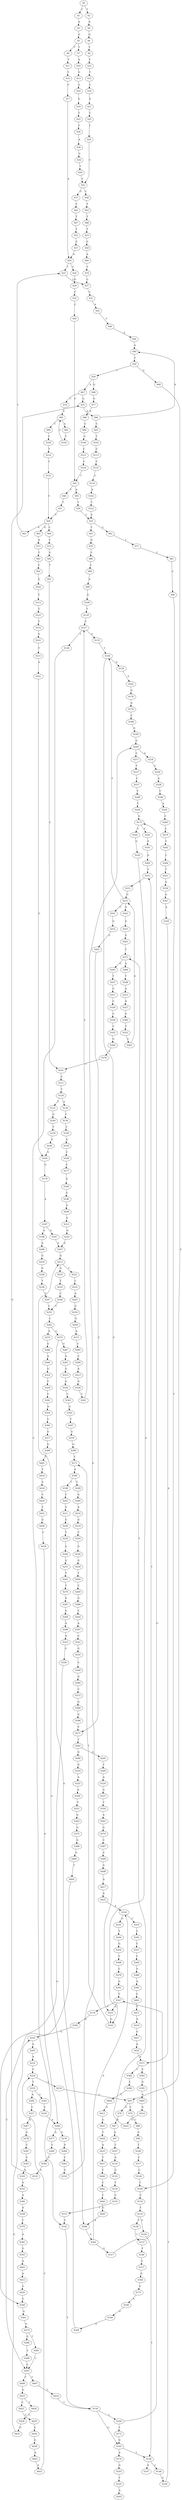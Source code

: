 strict digraph  {
	S0 -> S1 [ label = C ];
	S0 -> S2 [ label = T ];
	S1 -> S3 [ label = A ];
	S2 -> S4 [ label = A ];
	S3 -> S5 [ label = G ];
	S4 -> S6 [ label = G ];
	S5 -> S7 [ label = T ];
	S5 -> S8 [ label = C ];
	S6 -> S9 [ label = T ];
	S7 -> S10 [ label = A ];
	S8 -> S11 [ label = T ];
	S9 -> S12 [ label = T ];
	S10 -> S13 [ label = G ];
	S11 -> S14 [ label = T ];
	S12 -> S15 [ label = T ];
	S13 -> S16 [ label = G ];
	S14 -> S17 [ label = C ];
	S15 -> S18 [ label = C ];
	S16 -> S19 [ label = G ];
	S17 -> S20 [ label = A ];
	S18 -> S21 [ label = A ];
	S19 -> S22 [ label = T ];
	S20 -> S23 [ label = T ];
	S20 -> S24 [ label = C ];
	S21 -> S25 [ label = C ];
	S22 -> S26 [ label = C ];
	S23 -> S27 [ label = C ];
	S24 -> S28 [ label = G ];
	S25 -> S29 [ label = T ];
	S26 -> S30 [ label = A ];
	S27 -> S31 [ label = C ];
	S28 -> S32 [ label = C ];
	S29 -> S33 [ label = C ];
	S30 -> S34 [ label = C ];
	S31 -> S35 [ label = A ];
	S32 -> S36 [ label = C ];
	S33 -> S37 [ label = G ];
	S33 -> S38 [ label = C ];
	S34 -> S39 [ label = T ];
	S35 -> S40 [ label = G ];
	S36 -> S41 [ label = C ];
	S37 -> S42 [ label = C ];
	S38 -> S43 [ label = T ];
	S39 -> S33 [ label = C ];
	S40 -> S44 [ label = A ];
	S41 -> S45 [ label = A ];
	S41 -> S46 [ label = T ];
	S42 -> S47 [ label = T ];
	S43 -> S48 [ label = T ];
	S44 -> S49 [ label = A ];
	S45 -> S50 [ label = T ];
	S46 -> S51 [ label = T ];
	S47 -> S52 [ label = T ];
	S48 -> S53 [ label = T ];
	S49 -> S54 [ label = C ];
	S50 -> S55 [ label = C ];
	S51 -> S56 [ label = C ];
	S52 -> S57 [ label = C ];
	S53 -> S58 [ label = C ];
	S54 -> S59 [ label = C ];
	S54 -> S60 [ label = A ];
	S55 -> S61 [ label = T ];
	S55 -> S62 [ label = G ];
	S56 -> S63 [ label = A ];
	S56 -> S64 [ label = C ];
	S56 -> S65 [ label = G ];
	S57 -> S20 [ label = A ];
	S58 -> S66 [ label = A ];
	S59 -> S67 [ label = A ];
	S59 -> S68 [ label = G ];
	S60 -> S69 [ label = G ];
	S61 -> S70 [ label = G ];
	S62 -> S71 [ label = T ];
	S63 -> S23 [ label = T ];
	S64 -> S72 [ label = T ];
	S65 -> S73 [ label = A ];
	S66 -> S74 [ label = T ];
	S67 -> S75 [ label = G ];
	S67 -> S76 [ label = C ];
	S68 -> S77 [ label = G ];
	S69 -> S78 [ label = G ];
	S69 -> S79 [ label = C ];
	S70 -> S80 [ label = C ];
	S71 -> S81 [ label = C ];
	S72 -> S82 [ label = G ];
	S73 -> S83 [ label = T ];
	S74 -> S27 [ label = C ];
	S75 -> S84 [ label = A ];
	S76 -> S85 [ label = C ];
	S77 -> S86 [ label = A ];
	S78 -> S87 [ label = A ];
	S79 -> S88 [ label = C ];
	S80 -> S89 [ label = C ];
	S81 -> S90 [ label = C ];
	S82 -> S91 [ label = T ];
	S83 -> S92 [ label = C ];
	S84 -> S93 [ label = C ];
	S84 -> S49 [ label = A ];
	S85 -> S94 [ label = C ];
	S85 -> S95 [ label = A ];
	S86 -> S96 [ label = C ];
	S87 -> S97 [ label = A ];
	S88 -> S98 [ label = G ];
	S89 -> S99 [ label = A ];
	S90 -> S100 [ label = T ];
	S91 -> S101 [ label = C ];
	S92 -> S102 [ label = G ];
	S93 -> S103 [ label = T ];
	S94 -> S104 [ label = C ];
	S95 -> S105 [ label = C ];
	S96 -> S106 [ label = G ];
	S97 -> S107 [ label = T ];
	S98 -> S108 [ label = T ];
	S99 -> S109 [ label = G ];
	S100 -> S110 [ label = C ];
	S101 -> S111 [ label = C ];
	S102 -> S112 [ label = T ];
	S103 -> S113 [ label = C ];
	S104 -> S114 [ label = T ];
	S105 -> S85 [ label = C ];
	S106 -> S115 [ label = C ];
	S107 -> S116 [ label = A ];
	S108 -> S117 [ label = C ];
	S109 -> S118 [ label = T ];
	S110 -> S119 [ label = T ];
	S111 -> S120 [ label = T ];
	S112 -> S121 [ label = T ];
	S113 -> S122 [ label = C ];
	S114 -> S123 [ label = T ];
	S115 -> S124 [ label = C ];
	S116 -> S125 [ label = G ];
	S117 -> S126 [ label = C ];
	S118 -> S127 [ label = C ];
	S119 -> S128 [ label = T ];
	S119 -> S129 [ label = G ];
	S120 -> S130 [ label = A ];
	S120 -> S131 [ label = T ];
	S121 -> S132 [ label = T ];
	S122 -> S133 [ label = C ];
	S123 -> S56 [ label = C ];
	S124 -> S41 [ label = C ];
	S125 -> S134 [ label = T ];
	S126 -> S100 [ label = T ];
	S127 -> S135 [ label = G ];
	S127 -> S136 [ label = T ];
	S128 -> S137 [ label = C ];
	S129 -> S138 [ label = T ];
	S130 -> S139 [ label = C ];
	S131 -> S140 [ label = G ];
	S132 -> S141 [ label = G ];
	S133 -> S142 [ label = A ];
	S134 -> S143 [ label = C ];
	S135 -> S144 [ label = T ];
	S136 -> S145 [ label = C ];
	S137 -> S146 [ label = T ];
	S138 -> S147 [ label = A ];
	S138 -> S148 [ label = C ];
	S139 -> S149 [ label = T ];
	S140 -> S150 [ label = T ];
	S141 -> S151 [ label = T ];
	S142 -> S152 [ label = T ];
	S143 -> S153 [ label = T ];
	S144 -> S154 [ label = A ];
	S144 -> S155 [ label = G ];
	S145 -> S156 [ label = T ];
	S146 -> S157 [ label = C ];
	S148 -> S158 [ label = G ];
	S149 -> S159 [ label = A ];
	S150 -> S160 [ label = A ];
	S151 -> S161 [ label = A ];
	S152 -> S55 [ label = C ];
	S153 -> S145 [ label = C ];
	S154 -> S162 [ label = A ];
	S155 -> S163 [ label = G ];
	S156 -> S164 [ label = C ];
	S156 -> S165 [ label = G ];
	S157 -> S166 [ label = G ];
	S158 -> S167 [ label = T ];
	S159 -> S168 [ label = C ];
	S160 -> S169 [ label = G ];
	S161 -> S169 [ label = G ];
	S162 -> S170 [ label = G ];
	S163 -> S171 [ label = T ];
	S164 -> S172 [ label = T ];
	S164 -> S173 [ label = G ];
	S165 -> S174 [ label = A ];
	S165 -> S138 [ label = T ];
	S166 -> S175 [ label = G ];
	S167 -> S176 [ label = C ];
	S167 -> S155 [ label = G ];
	S168 -> S177 [ label = C ];
	S169 -> S178 [ label = G ];
	S170 -> S179 [ label = A ];
	S171 -> S180 [ label = A ];
	S172 -> S165 [ label = G ];
	S173 -> S181 [ label = A ];
	S173 -> S182 [ label = T ];
	S174 -> S183 [ label = G ];
	S175 -> S184 [ label = A ];
	S176 -> S185 [ label = G ];
	S177 -> S186 [ label = A ];
	S178 -> S187 [ label = A ];
	S179 -> S188 [ label = C ];
	S180 -> S189 [ label = T ];
	S180 -> S190 [ label = C ];
	S181 -> S191 [ label = A ];
	S182 -> S192 [ label = G ];
	S183 -> S193 [ label = T ];
	S184 -> S194 [ label = G ];
	S185 -> S195 [ label = G ];
	S186 -> S196 [ label = G ];
	S187 -> S197 [ label = G ];
	S187 -> S198 [ label = A ];
	S188 -> S199 [ label = G ];
	S189 -> S200 [ label = G ];
	S190 -> S201 [ label = C ];
	S191 -> S202 [ label = G ];
	S192 -> S163 [ label = G ];
	S193 -> S203 [ label = A ];
	S194 -> S204 [ label = A ];
	S195 -> S205 [ label = A ];
	S196 -> S206 [ label = G ];
	S197 -> S207 [ label = A ];
	S198 -> S208 [ label = A ];
	S199 -> S209 [ label = G ];
	S200 -> S210 [ label = A ];
	S201 -> S211 [ label = G ];
	S202 -> S212 [ label = T ];
	S204 -> S213 [ label = G ];
	S205 -> S214 [ label = A ];
	S206 -> S215 [ label = A ];
	S207 -> S213 [ label = G ];
	S208 -> S216 [ label = G ];
	S209 -> S217 [ label = C ];
	S209 -> S218 [ label = A ];
	S210 -> S219 [ label = G ];
	S211 -> S220 [ label = G ];
	S212 -> S221 [ label = C ];
	S213 -> S222 [ label = T ];
	S213 -> S223 [ label = G ];
	S214 -> S224 [ label = C ];
	S215 -> S225 [ label = G ];
	S216 -> S226 [ label = G ];
	S217 -> S227 [ label = T ];
	S218 -> S228 [ label = C ];
	S219 -> S229 [ label = C ];
	S220 -> S230 [ label = T ];
	S221 -> S231 [ label = G ];
	S222 -> S232 [ label = C ];
	S223 -> S233 [ label = T ];
	S224 -> S234 [ label = A ];
	S224 -> S235 [ label = T ];
	S225 -> S207 [ label = A ];
	S226 -> S236 [ label = T ];
	S227 -> S237 [ label = C ];
	S228 -> S238 [ label = A ];
	S229 -> S239 [ label = G ];
	S230 -> S240 [ label = G ];
	S231 -> S241 [ label = C ];
	S231 -> S144 [ label = T ];
	S231 -> S242 [ label = A ];
	S232 -> S243 [ label = A ];
	S233 -> S244 [ label = C ];
	S234 -> S69 [ label = G ];
	S235 -> S245 [ label = G ];
	S235 -> S246 [ label = A ];
	S236 -> S247 [ label = C ];
	S237 -> S248 [ label = T ];
	S238 -> S249 [ label = C ];
	S239 -> S250 [ label = G ];
	S240 -> S251 [ label = G ];
	S241 -> S252 [ label = G ];
	S242 -> S253 [ label = G ];
	S243 -> S254 [ label = G ];
	S244 -> S255 [ label = C ];
	S245 -> S256 [ label = C ];
	S246 -> S257 [ label = C ];
	S247 -> S255 [ label = C ];
	S248 -> S258 [ label = C ];
	S249 -> S259 [ label = A ];
	S250 -> S260 [ label = T ];
	S251 -> S261 [ label = T ];
	S252 -> S262 [ label = G ];
	S253 -> S263 [ label = G ];
	S254 -> S264 [ label = G ];
	S255 -> S265 [ label = C ];
	S256 -> S266 [ label = A ];
	S257 -> S267 [ label = A ];
	S258 -> S173 [ label = G ];
	S259 -> S268 [ label = C ];
	S260 -> S269 [ label = C ];
	S261 -> S270 [ label = T ];
	S262 -> S271 [ label = C ];
	S263 -> S272 [ label = T ];
	S264 -> S273 [ label = A ];
	S265 -> S274 [ label = A ];
	S265 -> S275 [ label = G ];
	S266 -> S276 [ label = G ];
	S266 -> S277 [ label = A ];
	S267 -> S278 [ label = A ];
	S268 -> S279 [ label = C ];
	S269 -> S280 [ label = G ];
	S270 -> S281 [ label = A ];
	S271 -> S282 [ label = T ];
	S272 -> S283 [ label = G ];
	S272 -> S284 [ label = A ];
	S273 -> S285 [ label = C ];
	S274 -> S286 [ label = G ];
	S275 -> S287 [ label = G ];
	S275 -> S288 [ label = A ];
	S276 -> S289 [ label = A ];
	S277 -> S290 [ label = C ];
	S278 -> S291 [ label = C ];
	S279 -> S292 [ label = T ];
	S280 -> S293 [ label = C ];
	S281 -> S294 [ label = G ];
	S282 -> S295 [ label = A ];
	S282 -> S296 [ label = G ];
	S283 -> S297 [ label = T ];
	S284 -> S298 [ label = T ];
	S285 -> S299 [ label = C ];
	S286 -> S300 [ label = A ];
	S287 -> S301 [ label = A ];
	S288 -> S302 [ label = A ];
	S289 -> S303 [ label = C ];
	S290 -> S304 [ label = C ];
	S291 -> S305 [ label = G ];
	S292 -> S306 [ label = C ];
	S293 -> S307 [ label = A ];
	S294 -> S308 [ label = A ];
	S295 -> S309 [ label = T ];
	S296 -> S310 [ label = G ];
	S297 -> S311 [ label = C ];
	S298 -> S312 [ label = A ];
	S299 -> S313 [ label = A ];
	S300 -> S314 [ label = G ];
	S301 -> S315 [ label = G ];
	S302 -> S316 [ label = A ];
	S302 -> S317 [ label = G ];
	S303 -> S318 [ label = G ];
	S304 -> S319 [ label = A ];
	S305 -> S320 [ label = A ];
	S306 -> S321 [ label = T ];
	S307 -> S322 [ label = C ];
	S308 -> S323 [ label = A ];
	S309 -> S324 [ label = A ];
	S310 -> S325 [ label = A ];
	S311 -> S326 [ label = C ];
	S312 -> S327 [ label = A ];
	S313 -> S328 [ label = G ];
	S314 -> S329 [ label = C ];
	S315 -> S330 [ label = G ];
	S316 -> S331 [ label = G ];
	S316 -> S332 [ label = C ];
	S317 -> S212 [ label = T ];
	S318 -> S209 [ label = G ];
	S319 -> S75 [ label = G ];
	S320 -> S333 [ label = A ];
	S321 -> S334 [ label = A ];
	S322 -> S335 [ label = G ];
	S323 -> S336 [ label = G ];
	S324 -> S337 [ label = G ];
	S325 -> S338 [ label = A ];
	S326 -> S339 [ label = C ];
	S327 -> S340 [ label = G ];
	S328 -> S341 [ label = T ];
	S329 -> S342 [ label = C ];
	S330 -> S343 [ label = C ];
	S331 -> S344 [ label = T ];
	S332 -> S345 [ label = C ];
	S333 -> S346 [ label = A ];
	S334 -> S347 [ label = G ];
	S335 -> S348 [ label = C ];
	S336 -> S349 [ label = G ];
	S337 -> S350 [ label = T ];
	S338 -> S351 [ label = T ];
	S339 -> S352 [ label = T ];
	S340 -> S353 [ label = T ];
	S341 -> S127 [ label = C ];
	S342 -> S354 [ label = A ];
	S343 -> S355 [ label = G ];
	S344 -> S356 [ label = G ];
	S345 -> S357 [ label = C ];
	S346 -> S358 [ label = A ];
	S347 -> S359 [ label = A ];
	S348 -> S360 [ label = G ];
	S349 -> S361 [ label = G ];
	S350 -> S362 [ label = A ];
	S351 -> S363 [ label = G ];
	S352 -> S364 [ label = G ];
	S353 -> S365 [ label = C ];
	S354 -> S366 [ label = C ];
	S355 -> S367 [ label = T ];
	S356 -> S368 [ label = T ];
	S357 -> S369 [ label = C ];
	S358 -> S370 [ label = C ];
	S359 -> S371 [ label = A ];
	S360 -> S372 [ label = C ];
	S361 -> S373 [ label = G ];
	S362 -> S374 [ label = G ];
	S363 -> S375 [ label = G ];
	S364 -> S376 [ label = T ];
	S365 -> S231 [ label = G ];
	S366 -> S377 [ label = G ];
	S367 -> S378 [ label = G ];
	S368 -> S379 [ label = C ];
	S369 -> S380 [ label = G ];
	S370 -> S381 [ label = A ];
	S371 -> S382 [ label = T ];
	S371 -> S383 [ label = C ];
	S372 -> S384 [ label = G ];
	S373 -> S385 [ label = T ];
	S373 -> S386 [ label = G ];
	S374 -> S387 [ label = C ];
	S375 -> S388 [ label = G ];
	S376 -> S101 [ label = C ];
	S377 -> S389 [ label = G ];
	S378 -> S390 [ label = G ];
	S379 -> S391 [ label = G ];
	S380 -> S392 [ label = A ];
	S381 -> S393 [ label = G ];
	S382 -> S394 [ label = C ];
	S383 -> S395 [ label = G ];
	S384 -> S396 [ label = G ];
	S385 -> S397 [ label = C ];
	S386 -> S398 [ label = T ];
	S387 -> S399 [ label = C ];
	S388 -> S400 [ label = G ];
	S389 -> S401 [ label = T ];
	S390 -> S171 [ label = T ];
	S391 -> S167 [ label = T ];
	S392 -> S402 [ label = C ];
	S393 -> S403 [ label = A ];
	S394 -> S404 [ label = G ];
	S395 -> S405 [ label = A ];
	S396 -> S271 [ label = C ];
	S397 -> S406 [ label = C ];
	S397 -> S407 [ label = T ];
	S398 -> S397 [ label = C ];
	S399 -> S408 [ label = G ];
	S400 -> S409 [ label = T ];
	S401 -> S410 [ label = T ];
	S402 -> S411 [ label = T ];
	S403 -> S412 [ label = A ];
	S404 -> S413 [ label = G ];
	S405 -> S414 [ label = G ];
	S406 -> S415 [ label = G ];
	S407 -> S416 [ label = C ];
	S408 -> S417 [ label = A ];
	S409 -> S397 [ label = C ];
	S410 -> S418 [ label = A ];
	S411 -> S419 [ label = A ];
	S412 -> S420 [ label = G ];
	S413 -> S421 [ label = G ];
	S414 -> S422 [ label = G ];
	S415 -> S423 [ label = C ];
	S415 -> S424 [ label = T ];
	S416 -> S156 [ label = T ];
	S417 -> S425 [ label = A ];
	S418 -> S426 [ label = C ];
	S419 -> S427 [ label = G ];
	S420 -> S349 [ label = G ];
	S421 -> S428 [ label = T ];
	S422 -> S272 [ label = T ];
	S423 -> S429 [ label = C ];
	S424 -> S430 [ label = C ];
	S425 -> S316 [ label = A ];
	S426 -> S431 [ label = T ];
	S427 -> S432 [ label = A ];
	S428 -> S433 [ label = A ];
	S429 -> S434 [ label = G ];
	S430 -> S435 [ label = G ];
	S431 -> S436 [ label = G ];
	S432 -> S371 [ label = A ];
	S433 -> S437 [ label = T ];
	S434 -> S438 [ label = G ];
	S435 -> S195 [ label = G ];
	S436 -> S439 [ label = C ];
	S437 -> S440 [ label = C ];
	S438 -> S441 [ label = A ];
	S439 -> S266 [ label = A ];
	S440 -> S442 [ label = C ];
	S441 -> S443 [ label = A ];
	S442 -> S444 [ label = C ];
	S443 -> S224 [ label = C ];
	S444 -> S445 [ label = G ];
	S445 -> S288 [ label = A ];
}
